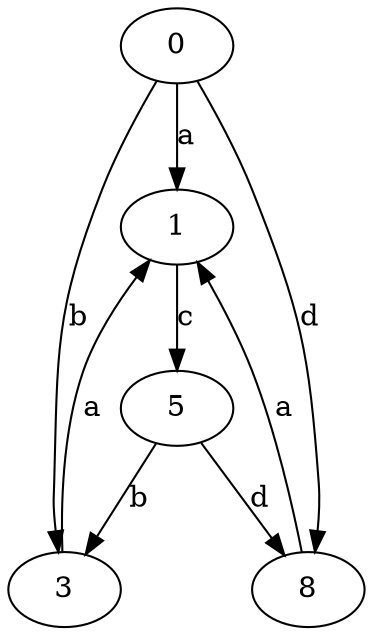 strict digraph  {
0;
1;
3;
5;
8;
0 -> 1  [label=a];
0 -> 3  [label=b];
0 -> 8  [label=d];
1 -> 5  [label=c];
3 -> 1  [label=a];
5 -> 3  [label=b];
5 -> 8  [label=d];
8 -> 1  [label=a];
}
